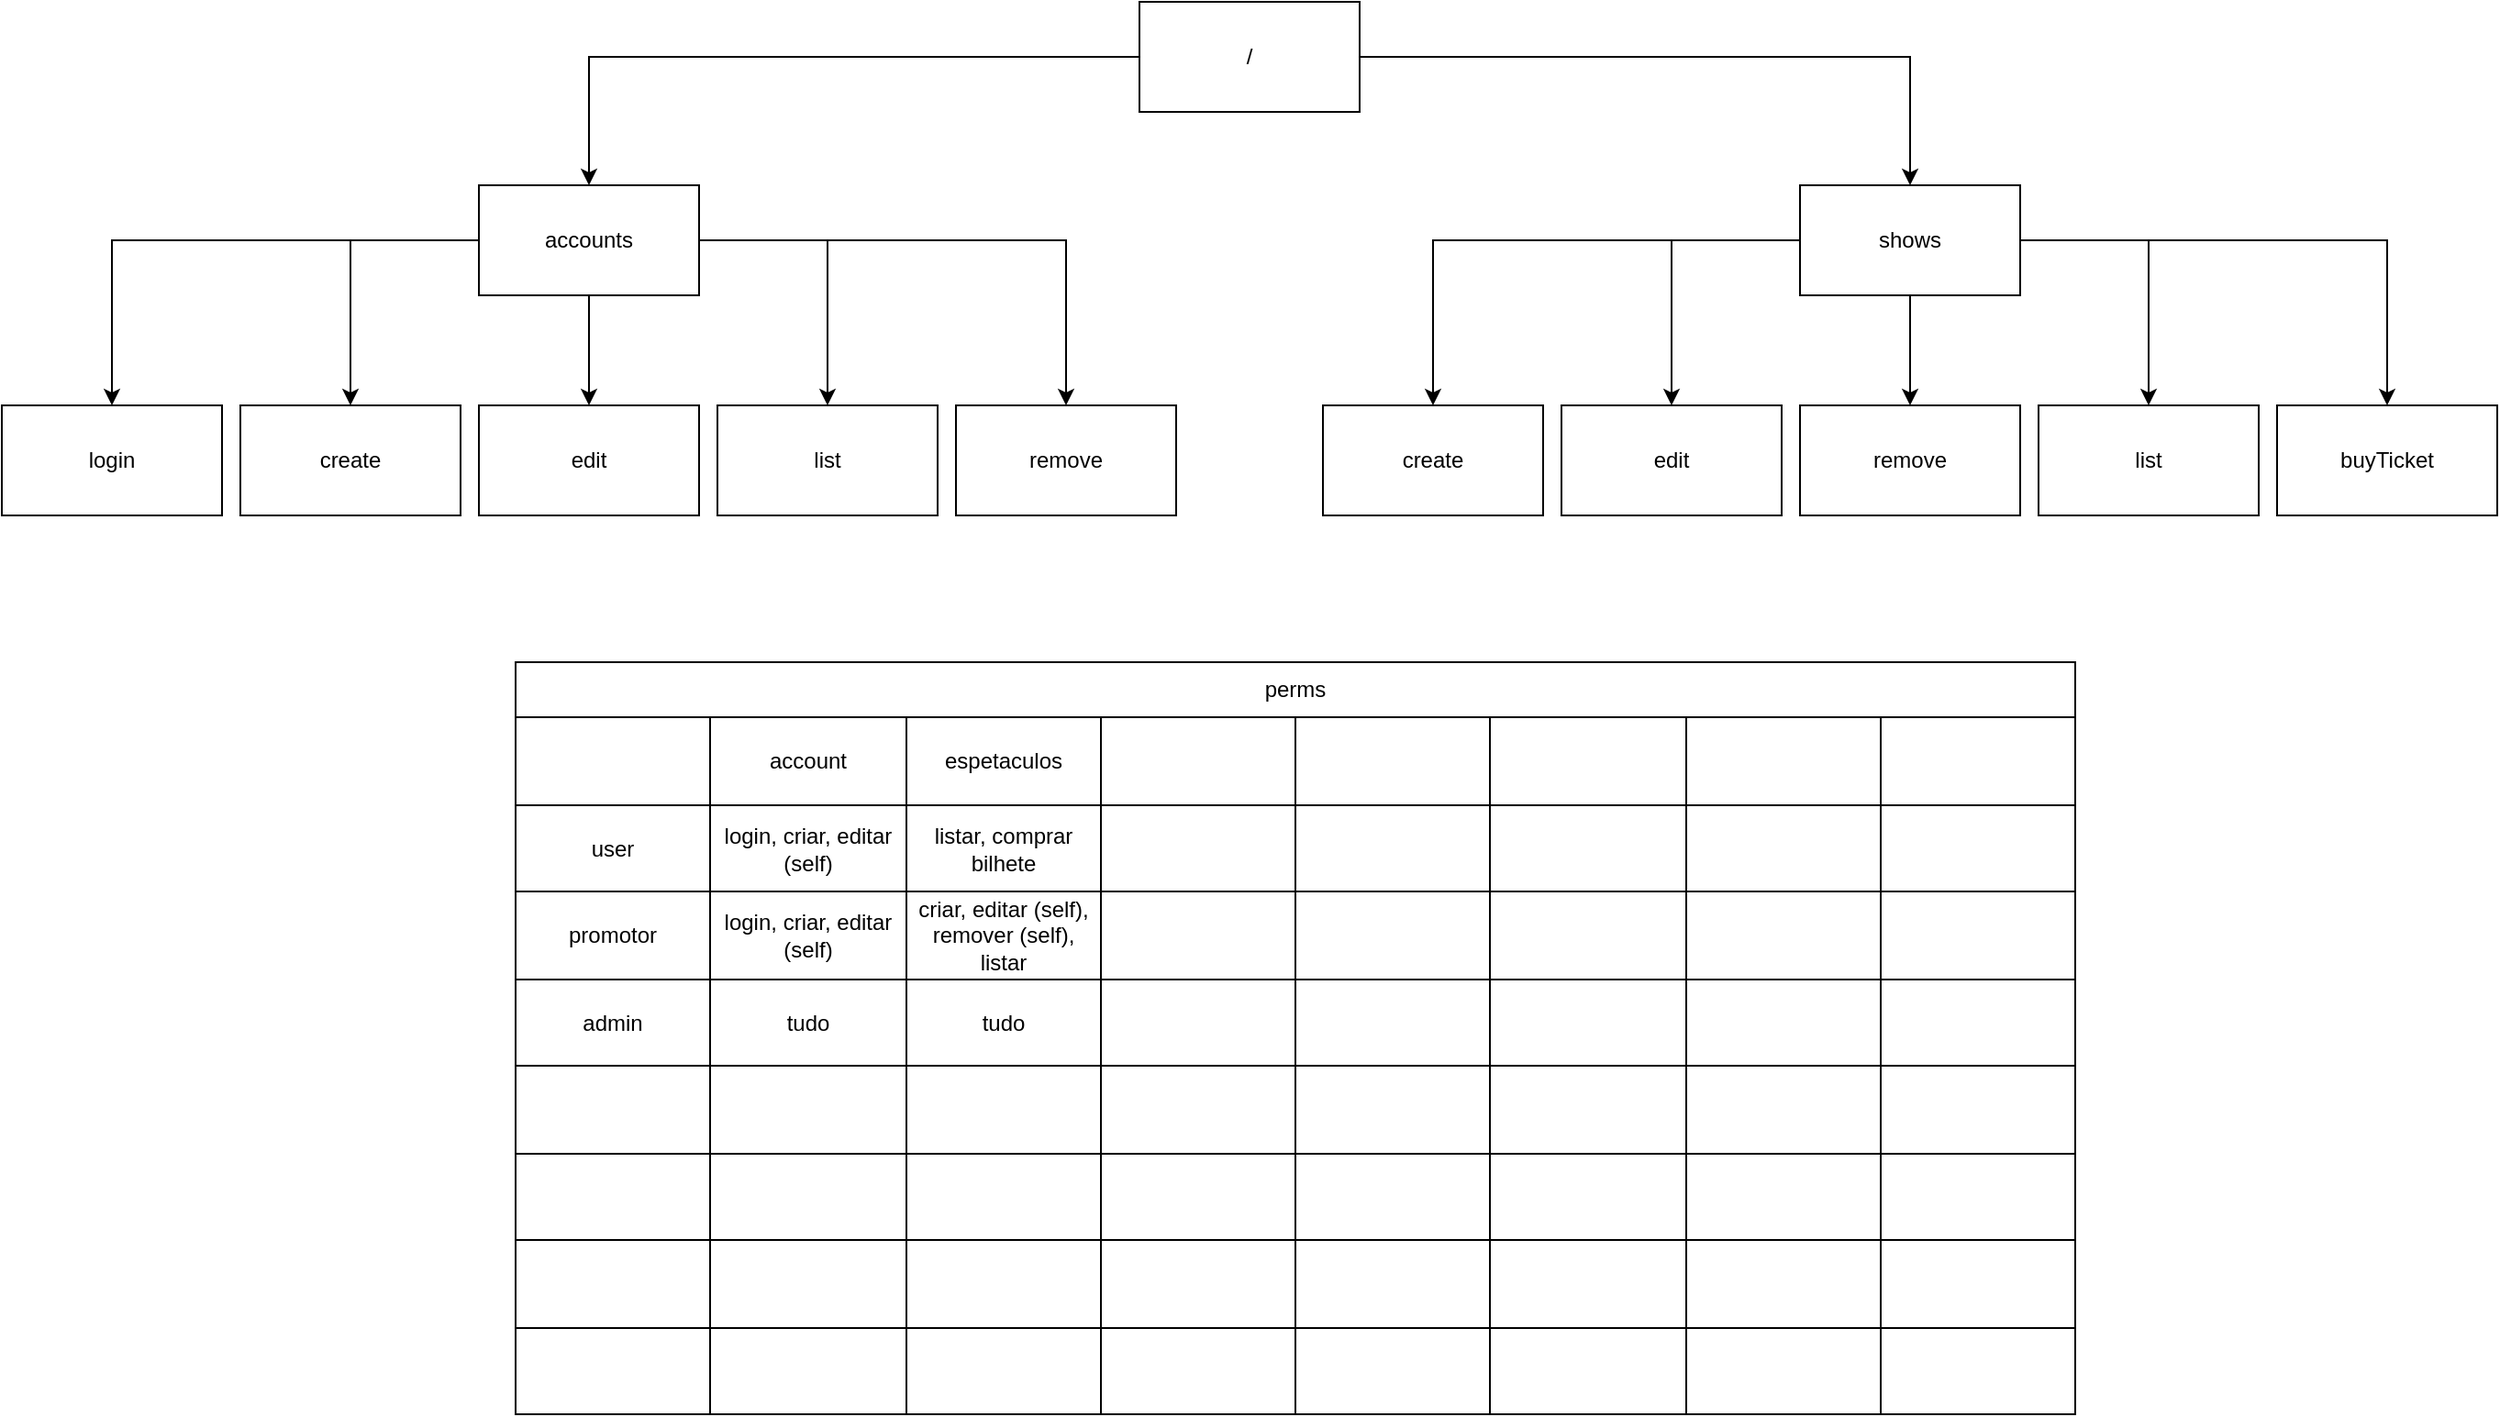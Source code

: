 <mxfile version="14.6.6" type="device"><diagram id="QZYRlkhLkShKNMkYqEu6" name="Page-1"><mxGraphModel dx="2272" dy="762" grid="1" gridSize="10" guides="1" tooltips="1" connect="1" arrows="1" fold="1" page="1" pageScale="1" pageWidth="850" pageHeight="1100" math="0" shadow="0"><root><mxCell id="0"/><mxCell id="1" parent="0"/><mxCell id="uwYuwKZiTpqcy3LAlkzA-175" style="edgeStyle=orthogonalEdgeStyle;rounded=0;orthogonalLoop=1;jettySize=auto;html=1;" edge="1" parent="1" source="uwYuwKZiTpqcy3LAlkzA-1" target="uwYuwKZiTpqcy3LAlkzA-5"><mxGeometry relative="1" as="geometry"/></mxCell><mxCell id="uwYuwKZiTpqcy3LAlkzA-176" style="edgeStyle=orthogonalEdgeStyle;rounded=0;orthogonalLoop=1;jettySize=auto;html=1;" edge="1" parent="1" source="uwYuwKZiTpqcy3LAlkzA-1" target="uwYuwKZiTpqcy3LAlkzA-8"><mxGeometry relative="1" as="geometry"/></mxCell><mxCell id="uwYuwKZiTpqcy3LAlkzA-1" value="/" style="rounded=0;whiteSpace=wrap;html=1;" vertex="1" parent="1"><mxGeometry x="460" y="20" width="120" height="60" as="geometry"/></mxCell><mxCell id="uwYuwKZiTpqcy3LAlkzA-2" value="login" style="whiteSpace=wrap;html=1;" vertex="1" parent="1"><mxGeometry x="-160" y="240" width="120" height="60" as="geometry"/></mxCell><mxCell id="uwYuwKZiTpqcy3LAlkzA-3" value="create" style="whiteSpace=wrap;html=1;" vertex="1" parent="1"><mxGeometry x="-30" y="240" width="120" height="60" as="geometry"/></mxCell><mxCell id="uwYuwKZiTpqcy3LAlkzA-177" style="edgeStyle=orthogonalEdgeStyle;rounded=0;orthogonalLoop=1;jettySize=auto;html=1;" edge="1" parent="1" source="uwYuwKZiTpqcy3LAlkzA-5" target="uwYuwKZiTpqcy3LAlkzA-2"><mxGeometry relative="1" as="geometry"/></mxCell><mxCell id="uwYuwKZiTpqcy3LAlkzA-178" style="edgeStyle=orthogonalEdgeStyle;rounded=0;orthogonalLoop=1;jettySize=auto;html=1;" edge="1" parent="1" source="uwYuwKZiTpqcy3LAlkzA-5" target="uwYuwKZiTpqcy3LAlkzA-3"><mxGeometry relative="1" as="geometry"/></mxCell><mxCell id="uwYuwKZiTpqcy3LAlkzA-179" style="edgeStyle=orthogonalEdgeStyle;rounded=0;orthogonalLoop=1;jettySize=auto;html=1;" edge="1" parent="1" source="uwYuwKZiTpqcy3LAlkzA-5" target="uwYuwKZiTpqcy3LAlkzA-170"><mxGeometry relative="1" as="geometry"/></mxCell><mxCell id="uwYuwKZiTpqcy3LAlkzA-180" style="edgeStyle=orthogonalEdgeStyle;rounded=0;orthogonalLoop=1;jettySize=auto;html=1;" edge="1" parent="1" source="uwYuwKZiTpqcy3LAlkzA-5" target="uwYuwKZiTpqcy3LAlkzA-7"><mxGeometry relative="1" as="geometry"/></mxCell><mxCell id="uwYuwKZiTpqcy3LAlkzA-181" style="edgeStyle=orthogonalEdgeStyle;rounded=0;orthogonalLoop=1;jettySize=auto;html=1;" edge="1" parent="1" source="uwYuwKZiTpqcy3LAlkzA-5" target="uwYuwKZiTpqcy3LAlkzA-168"><mxGeometry relative="1" as="geometry"/></mxCell><mxCell id="uwYuwKZiTpqcy3LAlkzA-5" value="accounts" style="whiteSpace=wrap;html=1;" vertex="1" parent="1"><mxGeometry x="100" y="120" width="120" height="60" as="geometry"/></mxCell><mxCell id="uwYuwKZiTpqcy3LAlkzA-7" value="list" style="whiteSpace=wrap;html=1;" vertex="1" parent="1"><mxGeometry x="230" y="240" width="120" height="60" as="geometry"/></mxCell><mxCell id="uwYuwKZiTpqcy3LAlkzA-182" style="edgeStyle=orthogonalEdgeStyle;rounded=0;orthogonalLoop=1;jettySize=auto;html=1;" edge="1" parent="1" source="uwYuwKZiTpqcy3LAlkzA-8" target="uwYuwKZiTpqcy3LAlkzA-9"><mxGeometry relative="1" as="geometry"/></mxCell><mxCell id="uwYuwKZiTpqcy3LAlkzA-183" style="edgeStyle=orthogonalEdgeStyle;rounded=0;orthogonalLoop=1;jettySize=auto;html=1;" edge="1" parent="1" source="uwYuwKZiTpqcy3LAlkzA-8" target="uwYuwKZiTpqcy3LAlkzA-10"><mxGeometry relative="1" as="geometry"/></mxCell><mxCell id="uwYuwKZiTpqcy3LAlkzA-184" style="edgeStyle=orthogonalEdgeStyle;rounded=0;orthogonalLoop=1;jettySize=auto;html=1;entryX=0.5;entryY=0;entryDx=0;entryDy=0;" edge="1" parent="1" source="uwYuwKZiTpqcy3LAlkzA-8" target="uwYuwKZiTpqcy3LAlkzA-11"><mxGeometry relative="1" as="geometry"/></mxCell><mxCell id="uwYuwKZiTpqcy3LAlkzA-185" style="edgeStyle=orthogonalEdgeStyle;rounded=0;orthogonalLoop=1;jettySize=auto;html=1;" edge="1" parent="1" source="uwYuwKZiTpqcy3LAlkzA-8" target="uwYuwKZiTpqcy3LAlkzA-169"><mxGeometry relative="1" as="geometry"/></mxCell><mxCell id="uwYuwKZiTpqcy3LAlkzA-186" style="edgeStyle=orthogonalEdgeStyle;rounded=0;orthogonalLoop=1;jettySize=auto;html=1;" edge="1" parent="1" source="uwYuwKZiTpqcy3LAlkzA-8" target="uwYuwKZiTpqcy3LAlkzA-174"><mxGeometry relative="1" as="geometry"/></mxCell><mxCell id="uwYuwKZiTpqcy3LAlkzA-8" value="shows" style="whiteSpace=wrap;html=1;" vertex="1" parent="1"><mxGeometry x="820" y="120" width="120" height="60" as="geometry"/></mxCell><mxCell id="uwYuwKZiTpqcy3LAlkzA-9" value="create" style="whiteSpace=wrap;html=1;" vertex="1" parent="1"><mxGeometry x="560" y="240" width="120" height="60" as="geometry"/></mxCell><mxCell id="uwYuwKZiTpqcy3LAlkzA-10" value="edit" style="whiteSpace=wrap;html=1;" vertex="1" parent="1"><mxGeometry x="690" y="240" width="120" height="60" as="geometry"/></mxCell><mxCell id="uwYuwKZiTpqcy3LAlkzA-11" value="remove" style="whiteSpace=wrap;html=1;" vertex="1" parent="1"><mxGeometry x="820" y="240" width="120" height="60" as="geometry"/></mxCell><mxCell id="uwYuwKZiTpqcy3LAlkzA-95" value="perms" style="shape=table;html=1;whiteSpace=wrap;startSize=30;container=1;collapsible=0;childLayout=tableLayout;" vertex="1" parent="1"><mxGeometry x="120" y="380" width="850" height="410" as="geometry"/></mxCell><mxCell id="uwYuwKZiTpqcy3LAlkzA-96" value="" style="shape=partialRectangle;html=1;whiteSpace=wrap;collapsible=0;dropTarget=0;pointerEvents=0;fillColor=none;top=0;left=0;bottom=0;right=0;points=[[0,0.5],[1,0.5]];portConstraint=eastwest;" vertex="1" parent="uwYuwKZiTpqcy3LAlkzA-95"><mxGeometry y="30" width="850" height="48" as="geometry"/></mxCell><mxCell id="uwYuwKZiTpqcy3LAlkzA-97" value="" style="shape=partialRectangle;html=1;whiteSpace=wrap;connectable=0;overflow=hidden;fillColor=none;top=0;left=0;bottom=0;right=0;" vertex="1" parent="uwYuwKZiTpqcy3LAlkzA-96"><mxGeometry width="106" height="48" as="geometry"/></mxCell><mxCell id="uwYuwKZiTpqcy3LAlkzA-98" value="account" style="shape=partialRectangle;html=1;whiteSpace=wrap;connectable=0;overflow=hidden;fillColor=none;top=0;left=0;bottom=0;right=0;" vertex="1" parent="uwYuwKZiTpqcy3LAlkzA-96"><mxGeometry x="106" width="107" height="48" as="geometry"/></mxCell><mxCell id="uwYuwKZiTpqcy3LAlkzA-99" value="espetaculos" style="shape=partialRectangle;html=1;whiteSpace=wrap;connectable=0;overflow=hidden;fillColor=none;top=0;left=0;bottom=0;right=0;" vertex="1" parent="uwYuwKZiTpqcy3LAlkzA-96"><mxGeometry x="213" width="106" height="48" as="geometry"/></mxCell><mxCell id="uwYuwKZiTpqcy3LAlkzA-100" value="" style="shape=partialRectangle;html=1;whiteSpace=wrap;connectable=0;overflow=hidden;fillColor=none;top=0;left=0;bottom=0;right=0;" vertex="1" parent="uwYuwKZiTpqcy3LAlkzA-96"><mxGeometry x="319" width="106" height="48" as="geometry"/></mxCell><mxCell id="uwYuwKZiTpqcy3LAlkzA-101" value="" style="shape=partialRectangle;html=1;whiteSpace=wrap;connectable=0;overflow=hidden;fillColor=none;top=0;left=0;bottom=0;right=0;" vertex="1" parent="uwYuwKZiTpqcy3LAlkzA-96"><mxGeometry x="425" width="106" height="48" as="geometry"/></mxCell><mxCell id="uwYuwKZiTpqcy3LAlkzA-102" value="" style="shape=partialRectangle;html=1;whiteSpace=wrap;connectable=0;overflow=hidden;fillColor=none;top=0;left=0;bottom=0;right=0;" vertex="1" parent="uwYuwKZiTpqcy3LAlkzA-96"><mxGeometry x="531" width="107" height="48" as="geometry"/></mxCell><mxCell id="uwYuwKZiTpqcy3LAlkzA-103" value="" style="shape=partialRectangle;html=1;whiteSpace=wrap;connectable=0;overflow=hidden;fillColor=none;top=0;left=0;bottom=0;right=0;" vertex="1" parent="uwYuwKZiTpqcy3LAlkzA-96"><mxGeometry x="638" width="106" height="48" as="geometry"/></mxCell><mxCell id="uwYuwKZiTpqcy3LAlkzA-104" value="" style="shape=partialRectangle;html=1;whiteSpace=wrap;connectable=0;overflow=hidden;fillColor=none;top=0;left=0;bottom=0;right=0;" vertex="1" parent="uwYuwKZiTpqcy3LAlkzA-96"><mxGeometry x="744" width="106" height="48" as="geometry"/></mxCell><mxCell id="uwYuwKZiTpqcy3LAlkzA-105" value="" style="shape=partialRectangle;html=1;whiteSpace=wrap;collapsible=0;dropTarget=0;pointerEvents=0;fillColor=none;top=0;left=0;bottom=0;right=0;points=[[0,0.5],[1,0.5]];portConstraint=eastwest;" vertex="1" parent="uwYuwKZiTpqcy3LAlkzA-95"><mxGeometry y="78" width="850" height="47" as="geometry"/></mxCell><mxCell id="uwYuwKZiTpqcy3LAlkzA-106" value="user" style="shape=partialRectangle;html=1;whiteSpace=wrap;connectable=0;overflow=hidden;fillColor=none;top=0;left=0;bottom=0;right=0;" vertex="1" parent="uwYuwKZiTpqcy3LAlkzA-105"><mxGeometry width="106" height="47" as="geometry"/></mxCell><mxCell id="uwYuwKZiTpqcy3LAlkzA-107" value="login, criar, editar (self)" style="shape=partialRectangle;html=1;whiteSpace=wrap;connectable=0;overflow=hidden;fillColor=none;top=0;left=0;bottom=0;right=0;" vertex="1" parent="uwYuwKZiTpqcy3LAlkzA-105"><mxGeometry x="106" width="107" height="47" as="geometry"/></mxCell><mxCell id="uwYuwKZiTpqcy3LAlkzA-108" value="listar, comprar bilhete" style="shape=partialRectangle;html=1;whiteSpace=wrap;connectable=0;overflow=hidden;fillColor=none;top=0;left=0;bottom=0;right=0;" vertex="1" parent="uwYuwKZiTpqcy3LAlkzA-105"><mxGeometry x="213" width="106" height="47" as="geometry"/></mxCell><mxCell id="uwYuwKZiTpqcy3LAlkzA-109" value="" style="shape=partialRectangle;html=1;whiteSpace=wrap;connectable=0;overflow=hidden;fillColor=none;top=0;left=0;bottom=0;right=0;" vertex="1" parent="uwYuwKZiTpqcy3LAlkzA-105"><mxGeometry x="319" width="106" height="47" as="geometry"/></mxCell><mxCell id="uwYuwKZiTpqcy3LAlkzA-110" value="" style="shape=partialRectangle;html=1;whiteSpace=wrap;connectable=0;overflow=hidden;fillColor=none;top=0;left=0;bottom=0;right=0;" vertex="1" parent="uwYuwKZiTpqcy3LAlkzA-105"><mxGeometry x="425" width="106" height="47" as="geometry"/></mxCell><mxCell id="uwYuwKZiTpqcy3LAlkzA-111" value="" style="shape=partialRectangle;html=1;whiteSpace=wrap;connectable=0;overflow=hidden;fillColor=none;top=0;left=0;bottom=0;right=0;" vertex="1" parent="uwYuwKZiTpqcy3LAlkzA-105"><mxGeometry x="531" width="107" height="47" as="geometry"/></mxCell><mxCell id="uwYuwKZiTpqcy3LAlkzA-112" value="" style="shape=partialRectangle;html=1;whiteSpace=wrap;connectable=0;overflow=hidden;fillColor=none;top=0;left=0;bottom=0;right=0;" vertex="1" parent="uwYuwKZiTpqcy3LAlkzA-105"><mxGeometry x="638" width="106" height="47" as="geometry"/></mxCell><mxCell id="uwYuwKZiTpqcy3LAlkzA-113" value="" style="shape=partialRectangle;html=1;whiteSpace=wrap;connectable=0;overflow=hidden;fillColor=none;top=0;left=0;bottom=0;right=0;" vertex="1" parent="uwYuwKZiTpqcy3LAlkzA-105"><mxGeometry x="744" width="106" height="47" as="geometry"/></mxCell><mxCell id="uwYuwKZiTpqcy3LAlkzA-114" value="" style="shape=partialRectangle;html=1;whiteSpace=wrap;collapsible=0;dropTarget=0;pointerEvents=0;fillColor=none;top=0;left=0;bottom=0;right=0;points=[[0,0.5],[1,0.5]];portConstraint=eastwest;" vertex="1" parent="uwYuwKZiTpqcy3LAlkzA-95"><mxGeometry y="125" width="850" height="48" as="geometry"/></mxCell><mxCell id="uwYuwKZiTpqcy3LAlkzA-115" value="promotor" style="shape=partialRectangle;html=1;whiteSpace=wrap;connectable=0;overflow=hidden;fillColor=none;top=0;left=0;bottom=0;right=0;" vertex="1" parent="uwYuwKZiTpqcy3LAlkzA-114"><mxGeometry width="106" height="48" as="geometry"/></mxCell><mxCell id="uwYuwKZiTpqcy3LAlkzA-116" value="login, criar, editar (self)" style="shape=partialRectangle;html=1;whiteSpace=wrap;connectable=0;overflow=hidden;fillColor=none;top=0;left=0;bottom=0;right=0;" vertex="1" parent="uwYuwKZiTpqcy3LAlkzA-114"><mxGeometry x="106" width="107" height="48" as="geometry"/></mxCell><mxCell id="uwYuwKZiTpqcy3LAlkzA-117" value="criar, editar (self), remover (self), listar" style="shape=partialRectangle;html=1;whiteSpace=wrap;connectable=0;overflow=hidden;fillColor=none;top=0;left=0;bottom=0;right=0;" vertex="1" parent="uwYuwKZiTpqcy3LAlkzA-114"><mxGeometry x="213" width="106" height="48" as="geometry"/></mxCell><mxCell id="uwYuwKZiTpqcy3LAlkzA-118" value="" style="shape=partialRectangle;html=1;whiteSpace=wrap;connectable=0;overflow=hidden;fillColor=none;top=0;left=0;bottom=0;right=0;" vertex="1" parent="uwYuwKZiTpqcy3LAlkzA-114"><mxGeometry x="319" width="106" height="48" as="geometry"/></mxCell><mxCell id="uwYuwKZiTpqcy3LAlkzA-119" value="" style="shape=partialRectangle;html=1;whiteSpace=wrap;connectable=0;overflow=hidden;fillColor=none;top=0;left=0;bottom=0;right=0;" vertex="1" parent="uwYuwKZiTpqcy3LAlkzA-114"><mxGeometry x="425" width="106" height="48" as="geometry"/></mxCell><mxCell id="uwYuwKZiTpqcy3LAlkzA-120" value="" style="shape=partialRectangle;html=1;whiteSpace=wrap;connectable=0;overflow=hidden;fillColor=none;top=0;left=0;bottom=0;right=0;" vertex="1" parent="uwYuwKZiTpqcy3LAlkzA-114"><mxGeometry x="531" width="107" height="48" as="geometry"/></mxCell><mxCell id="uwYuwKZiTpqcy3LAlkzA-121" value="" style="shape=partialRectangle;html=1;whiteSpace=wrap;connectable=0;overflow=hidden;fillColor=none;top=0;left=0;bottom=0;right=0;" vertex="1" parent="uwYuwKZiTpqcy3LAlkzA-114"><mxGeometry x="638" width="106" height="48" as="geometry"/></mxCell><mxCell id="uwYuwKZiTpqcy3LAlkzA-122" value="" style="shape=partialRectangle;html=1;whiteSpace=wrap;connectable=0;overflow=hidden;fillColor=none;top=0;left=0;bottom=0;right=0;" vertex="1" parent="uwYuwKZiTpqcy3LAlkzA-114"><mxGeometry x="744" width="106" height="48" as="geometry"/></mxCell><mxCell id="uwYuwKZiTpqcy3LAlkzA-123" value="" style="shape=partialRectangle;html=1;whiteSpace=wrap;collapsible=0;dropTarget=0;pointerEvents=0;fillColor=none;top=0;left=0;bottom=0;right=0;points=[[0,0.5],[1,0.5]];portConstraint=eastwest;" vertex="1" parent="uwYuwKZiTpqcy3LAlkzA-95"><mxGeometry y="173" width="850" height="47" as="geometry"/></mxCell><mxCell id="uwYuwKZiTpqcy3LAlkzA-124" value="admin" style="shape=partialRectangle;html=1;whiteSpace=wrap;connectable=0;overflow=hidden;fillColor=none;top=0;left=0;bottom=0;right=0;" vertex="1" parent="uwYuwKZiTpqcy3LAlkzA-123"><mxGeometry width="106" height="47" as="geometry"/></mxCell><mxCell id="uwYuwKZiTpqcy3LAlkzA-125" value="tudo" style="shape=partialRectangle;html=1;whiteSpace=wrap;connectable=0;overflow=hidden;fillColor=none;top=0;left=0;bottom=0;right=0;" vertex="1" parent="uwYuwKZiTpqcy3LAlkzA-123"><mxGeometry x="106" width="107" height="47" as="geometry"/></mxCell><mxCell id="uwYuwKZiTpqcy3LAlkzA-126" value="tudo" style="shape=partialRectangle;html=1;whiteSpace=wrap;connectable=0;overflow=hidden;fillColor=none;top=0;left=0;bottom=0;right=0;" vertex="1" parent="uwYuwKZiTpqcy3LAlkzA-123"><mxGeometry x="213" width="106" height="47" as="geometry"/></mxCell><mxCell id="uwYuwKZiTpqcy3LAlkzA-127" value="" style="shape=partialRectangle;html=1;whiteSpace=wrap;connectable=0;overflow=hidden;fillColor=none;top=0;left=0;bottom=0;right=0;" vertex="1" parent="uwYuwKZiTpqcy3LAlkzA-123"><mxGeometry x="319" width="106" height="47" as="geometry"/></mxCell><mxCell id="uwYuwKZiTpqcy3LAlkzA-128" value="" style="shape=partialRectangle;html=1;whiteSpace=wrap;connectable=0;overflow=hidden;fillColor=none;top=0;left=0;bottom=0;right=0;" vertex="1" parent="uwYuwKZiTpqcy3LAlkzA-123"><mxGeometry x="425" width="106" height="47" as="geometry"/></mxCell><mxCell id="uwYuwKZiTpqcy3LAlkzA-129" value="" style="shape=partialRectangle;html=1;whiteSpace=wrap;connectable=0;overflow=hidden;fillColor=none;top=0;left=0;bottom=0;right=0;" vertex="1" parent="uwYuwKZiTpqcy3LAlkzA-123"><mxGeometry x="531" width="107" height="47" as="geometry"/></mxCell><mxCell id="uwYuwKZiTpqcy3LAlkzA-130" value="" style="shape=partialRectangle;html=1;whiteSpace=wrap;connectable=0;overflow=hidden;fillColor=none;top=0;left=0;bottom=0;right=0;" vertex="1" parent="uwYuwKZiTpqcy3LAlkzA-123"><mxGeometry x="638" width="106" height="47" as="geometry"/></mxCell><mxCell id="uwYuwKZiTpqcy3LAlkzA-131" value="" style="shape=partialRectangle;html=1;whiteSpace=wrap;connectable=0;overflow=hidden;fillColor=none;top=0;left=0;bottom=0;right=0;" vertex="1" parent="uwYuwKZiTpqcy3LAlkzA-123"><mxGeometry x="744" width="106" height="47" as="geometry"/></mxCell><mxCell id="uwYuwKZiTpqcy3LAlkzA-132" value="" style="shape=partialRectangle;html=1;whiteSpace=wrap;collapsible=0;dropTarget=0;pointerEvents=0;fillColor=none;top=0;left=0;bottom=0;right=0;points=[[0,0.5],[1,0.5]];portConstraint=eastwest;" vertex="1" parent="uwYuwKZiTpqcy3LAlkzA-95"><mxGeometry y="220" width="850" height="48" as="geometry"/></mxCell><mxCell id="uwYuwKZiTpqcy3LAlkzA-133" value="" style="shape=partialRectangle;html=1;whiteSpace=wrap;connectable=0;overflow=hidden;fillColor=none;top=0;left=0;bottom=0;right=0;" vertex="1" parent="uwYuwKZiTpqcy3LAlkzA-132"><mxGeometry width="106" height="48" as="geometry"/></mxCell><mxCell id="uwYuwKZiTpqcy3LAlkzA-134" value="" style="shape=partialRectangle;html=1;whiteSpace=wrap;connectable=0;overflow=hidden;fillColor=none;top=0;left=0;bottom=0;right=0;" vertex="1" parent="uwYuwKZiTpqcy3LAlkzA-132"><mxGeometry x="106" width="107" height="48" as="geometry"/></mxCell><mxCell id="uwYuwKZiTpqcy3LAlkzA-135" value="" style="shape=partialRectangle;html=1;whiteSpace=wrap;connectable=0;overflow=hidden;fillColor=none;top=0;left=0;bottom=0;right=0;" vertex="1" parent="uwYuwKZiTpqcy3LAlkzA-132"><mxGeometry x="213" width="106" height="48" as="geometry"/></mxCell><mxCell id="uwYuwKZiTpqcy3LAlkzA-136" value="" style="shape=partialRectangle;html=1;whiteSpace=wrap;connectable=0;overflow=hidden;fillColor=none;top=0;left=0;bottom=0;right=0;" vertex="1" parent="uwYuwKZiTpqcy3LAlkzA-132"><mxGeometry x="319" width="106" height="48" as="geometry"/></mxCell><mxCell id="uwYuwKZiTpqcy3LAlkzA-137" value="" style="shape=partialRectangle;html=1;whiteSpace=wrap;connectable=0;overflow=hidden;fillColor=none;top=0;left=0;bottom=0;right=0;" vertex="1" parent="uwYuwKZiTpqcy3LAlkzA-132"><mxGeometry x="425" width="106" height="48" as="geometry"/></mxCell><mxCell id="uwYuwKZiTpqcy3LAlkzA-138" value="" style="shape=partialRectangle;html=1;whiteSpace=wrap;connectable=0;overflow=hidden;fillColor=none;top=0;left=0;bottom=0;right=0;" vertex="1" parent="uwYuwKZiTpqcy3LAlkzA-132"><mxGeometry x="531" width="107" height="48" as="geometry"/></mxCell><mxCell id="uwYuwKZiTpqcy3LAlkzA-139" value="" style="shape=partialRectangle;html=1;whiteSpace=wrap;connectable=0;overflow=hidden;fillColor=none;top=0;left=0;bottom=0;right=0;" vertex="1" parent="uwYuwKZiTpqcy3LAlkzA-132"><mxGeometry x="638" width="106" height="48" as="geometry"/></mxCell><mxCell id="uwYuwKZiTpqcy3LAlkzA-140" value="" style="shape=partialRectangle;html=1;whiteSpace=wrap;connectable=0;overflow=hidden;fillColor=none;top=0;left=0;bottom=0;right=0;" vertex="1" parent="uwYuwKZiTpqcy3LAlkzA-132"><mxGeometry x="744" width="106" height="48" as="geometry"/></mxCell><mxCell id="uwYuwKZiTpqcy3LAlkzA-141" value="" style="shape=partialRectangle;html=1;whiteSpace=wrap;collapsible=0;dropTarget=0;pointerEvents=0;fillColor=none;top=0;left=0;bottom=0;right=0;points=[[0,0.5],[1,0.5]];portConstraint=eastwest;" vertex="1" parent="uwYuwKZiTpqcy3LAlkzA-95"><mxGeometry y="268" width="850" height="47" as="geometry"/></mxCell><mxCell id="uwYuwKZiTpqcy3LAlkzA-142" value="" style="shape=partialRectangle;html=1;whiteSpace=wrap;connectable=0;overflow=hidden;fillColor=none;top=0;left=0;bottom=0;right=0;" vertex="1" parent="uwYuwKZiTpqcy3LAlkzA-141"><mxGeometry width="106" height="47" as="geometry"/></mxCell><mxCell id="uwYuwKZiTpqcy3LAlkzA-143" value="" style="shape=partialRectangle;html=1;whiteSpace=wrap;connectable=0;overflow=hidden;fillColor=none;top=0;left=0;bottom=0;right=0;" vertex="1" parent="uwYuwKZiTpqcy3LAlkzA-141"><mxGeometry x="106" width="107" height="47" as="geometry"/></mxCell><mxCell id="uwYuwKZiTpqcy3LAlkzA-144" value="" style="shape=partialRectangle;html=1;whiteSpace=wrap;connectable=0;overflow=hidden;fillColor=none;top=0;left=0;bottom=0;right=0;" vertex="1" parent="uwYuwKZiTpqcy3LAlkzA-141"><mxGeometry x="213" width="106" height="47" as="geometry"/></mxCell><mxCell id="uwYuwKZiTpqcy3LAlkzA-145" value="" style="shape=partialRectangle;html=1;whiteSpace=wrap;connectable=0;overflow=hidden;fillColor=none;top=0;left=0;bottom=0;right=0;" vertex="1" parent="uwYuwKZiTpqcy3LAlkzA-141"><mxGeometry x="319" width="106" height="47" as="geometry"/></mxCell><mxCell id="uwYuwKZiTpqcy3LAlkzA-146" value="" style="shape=partialRectangle;html=1;whiteSpace=wrap;connectable=0;overflow=hidden;fillColor=none;top=0;left=0;bottom=0;right=0;" vertex="1" parent="uwYuwKZiTpqcy3LAlkzA-141"><mxGeometry x="425" width="106" height="47" as="geometry"/></mxCell><mxCell id="uwYuwKZiTpqcy3LAlkzA-147" value="" style="shape=partialRectangle;html=1;whiteSpace=wrap;connectable=0;overflow=hidden;fillColor=none;top=0;left=0;bottom=0;right=0;" vertex="1" parent="uwYuwKZiTpqcy3LAlkzA-141"><mxGeometry x="531" width="107" height="47" as="geometry"/></mxCell><mxCell id="uwYuwKZiTpqcy3LAlkzA-148" value="" style="shape=partialRectangle;html=1;whiteSpace=wrap;connectable=0;overflow=hidden;fillColor=none;top=0;left=0;bottom=0;right=0;" vertex="1" parent="uwYuwKZiTpqcy3LAlkzA-141"><mxGeometry x="638" width="106" height="47" as="geometry"/></mxCell><mxCell id="uwYuwKZiTpqcy3LAlkzA-149" value="" style="shape=partialRectangle;html=1;whiteSpace=wrap;connectable=0;overflow=hidden;fillColor=none;top=0;left=0;bottom=0;right=0;" vertex="1" parent="uwYuwKZiTpqcy3LAlkzA-141"><mxGeometry x="744" width="106" height="47" as="geometry"/></mxCell><mxCell id="uwYuwKZiTpqcy3LAlkzA-150" value="" style="shape=partialRectangle;html=1;whiteSpace=wrap;collapsible=0;dropTarget=0;pointerEvents=0;fillColor=none;top=0;left=0;bottom=0;right=0;points=[[0,0.5],[1,0.5]];portConstraint=eastwest;" vertex="1" parent="uwYuwKZiTpqcy3LAlkzA-95"><mxGeometry y="315" width="850" height="48" as="geometry"/></mxCell><mxCell id="uwYuwKZiTpqcy3LAlkzA-151" value="" style="shape=partialRectangle;html=1;whiteSpace=wrap;connectable=0;overflow=hidden;fillColor=none;top=0;left=0;bottom=0;right=0;" vertex="1" parent="uwYuwKZiTpqcy3LAlkzA-150"><mxGeometry width="106" height="48" as="geometry"/></mxCell><mxCell id="uwYuwKZiTpqcy3LAlkzA-152" value="" style="shape=partialRectangle;html=1;whiteSpace=wrap;connectable=0;overflow=hidden;fillColor=none;top=0;left=0;bottom=0;right=0;" vertex="1" parent="uwYuwKZiTpqcy3LAlkzA-150"><mxGeometry x="106" width="107" height="48" as="geometry"/></mxCell><mxCell id="uwYuwKZiTpqcy3LAlkzA-153" value="" style="shape=partialRectangle;html=1;whiteSpace=wrap;connectable=0;overflow=hidden;fillColor=none;top=0;left=0;bottom=0;right=0;" vertex="1" parent="uwYuwKZiTpqcy3LAlkzA-150"><mxGeometry x="213" width="106" height="48" as="geometry"/></mxCell><mxCell id="uwYuwKZiTpqcy3LAlkzA-154" value="" style="shape=partialRectangle;html=1;whiteSpace=wrap;connectable=0;overflow=hidden;fillColor=none;top=0;left=0;bottom=0;right=0;" vertex="1" parent="uwYuwKZiTpqcy3LAlkzA-150"><mxGeometry x="319" width="106" height="48" as="geometry"/></mxCell><mxCell id="uwYuwKZiTpqcy3LAlkzA-155" value="" style="shape=partialRectangle;html=1;whiteSpace=wrap;connectable=0;overflow=hidden;fillColor=none;top=0;left=0;bottom=0;right=0;" vertex="1" parent="uwYuwKZiTpqcy3LAlkzA-150"><mxGeometry x="425" width="106" height="48" as="geometry"/></mxCell><mxCell id="uwYuwKZiTpqcy3LAlkzA-156" value="" style="shape=partialRectangle;html=1;whiteSpace=wrap;connectable=0;overflow=hidden;fillColor=none;top=0;left=0;bottom=0;right=0;" vertex="1" parent="uwYuwKZiTpqcy3LAlkzA-150"><mxGeometry x="531" width="107" height="48" as="geometry"/></mxCell><mxCell id="uwYuwKZiTpqcy3LAlkzA-157" value="" style="shape=partialRectangle;html=1;whiteSpace=wrap;connectable=0;overflow=hidden;fillColor=none;top=0;left=0;bottom=0;right=0;" vertex="1" parent="uwYuwKZiTpqcy3LAlkzA-150"><mxGeometry x="638" width="106" height="48" as="geometry"/></mxCell><mxCell id="uwYuwKZiTpqcy3LAlkzA-158" value="" style="shape=partialRectangle;html=1;whiteSpace=wrap;connectable=0;overflow=hidden;fillColor=none;top=0;left=0;bottom=0;right=0;" vertex="1" parent="uwYuwKZiTpqcy3LAlkzA-150"><mxGeometry x="744" width="106" height="48" as="geometry"/></mxCell><mxCell id="uwYuwKZiTpqcy3LAlkzA-159" value="" style="shape=partialRectangle;html=1;whiteSpace=wrap;collapsible=0;dropTarget=0;pointerEvents=0;fillColor=none;top=0;left=0;bottom=0;right=0;points=[[0,0.5],[1,0.5]];portConstraint=eastwest;" vertex="1" parent="uwYuwKZiTpqcy3LAlkzA-95"><mxGeometry y="363" width="850" height="47" as="geometry"/></mxCell><mxCell id="uwYuwKZiTpqcy3LAlkzA-160" value="" style="shape=partialRectangle;html=1;whiteSpace=wrap;connectable=0;overflow=hidden;fillColor=none;top=0;left=0;bottom=0;right=0;" vertex="1" parent="uwYuwKZiTpqcy3LAlkzA-159"><mxGeometry width="106" height="47" as="geometry"/></mxCell><mxCell id="uwYuwKZiTpqcy3LAlkzA-161" value="" style="shape=partialRectangle;html=1;whiteSpace=wrap;connectable=0;overflow=hidden;fillColor=none;top=0;left=0;bottom=0;right=0;" vertex="1" parent="uwYuwKZiTpqcy3LAlkzA-159"><mxGeometry x="106" width="107" height="47" as="geometry"/></mxCell><mxCell id="uwYuwKZiTpqcy3LAlkzA-162" value="" style="shape=partialRectangle;html=1;whiteSpace=wrap;connectable=0;overflow=hidden;fillColor=none;top=0;left=0;bottom=0;right=0;" vertex="1" parent="uwYuwKZiTpqcy3LAlkzA-159"><mxGeometry x="213" width="106" height="47" as="geometry"/></mxCell><mxCell id="uwYuwKZiTpqcy3LAlkzA-163" value="" style="shape=partialRectangle;html=1;whiteSpace=wrap;connectable=0;overflow=hidden;fillColor=none;top=0;left=0;bottom=0;right=0;" vertex="1" parent="uwYuwKZiTpqcy3LAlkzA-159"><mxGeometry x="319" width="106" height="47" as="geometry"/></mxCell><mxCell id="uwYuwKZiTpqcy3LAlkzA-164" value="" style="shape=partialRectangle;html=1;whiteSpace=wrap;connectable=0;overflow=hidden;fillColor=none;top=0;left=0;bottom=0;right=0;" vertex="1" parent="uwYuwKZiTpqcy3LAlkzA-159"><mxGeometry x="425" width="106" height="47" as="geometry"/></mxCell><mxCell id="uwYuwKZiTpqcy3LAlkzA-165" value="" style="shape=partialRectangle;html=1;whiteSpace=wrap;connectable=0;overflow=hidden;fillColor=none;top=0;left=0;bottom=0;right=0;" vertex="1" parent="uwYuwKZiTpqcy3LAlkzA-159"><mxGeometry x="531" width="107" height="47" as="geometry"/></mxCell><mxCell id="uwYuwKZiTpqcy3LAlkzA-166" value="" style="shape=partialRectangle;html=1;whiteSpace=wrap;connectable=0;overflow=hidden;fillColor=none;top=0;left=0;bottom=0;right=0;" vertex="1" parent="uwYuwKZiTpqcy3LAlkzA-159"><mxGeometry x="638" width="106" height="47" as="geometry"/></mxCell><mxCell id="uwYuwKZiTpqcy3LAlkzA-167" value="" style="shape=partialRectangle;html=1;whiteSpace=wrap;connectable=0;overflow=hidden;fillColor=none;top=0;left=0;bottom=0;right=0;" vertex="1" parent="uwYuwKZiTpqcy3LAlkzA-159"><mxGeometry x="744" width="106" height="47" as="geometry"/></mxCell><mxCell id="uwYuwKZiTpqcy3LAlkzA-168" value="remove" style="whiteSpace=wrap;html=1;" vertex="1" parent="1"><mxGeometry x="360" y="240" width="120" height="60" as="geometry"/></mxCell><mxCell id="uwYuwKZiTpqcy3LAlkzA-169" value="list" style="whiteSpace=wrap;html=1;" vertex="1" parent="1"><mxGeometry x="950" y="240" width="120" height="60" as="geometry"/></mxCell><mxCell id="uwYuwKZiTpqcy3LAlkzA-170" value="edit" style="whiteSpace=wrap;html=1;" vertex="1" parent="1"><mxGeometry x="100" y="240" width="120" height="60" as="geometry"/></mxCell><mxCell id="uwYuwKZiTpqcy3LAlkzA-174" value="buyTicket" style="whiteSpace=wrap;html=1;" vertex="1" parent="1"><mxGeometry x="1080" y="240" width="120" height="60" as="geometry"/></mxCell></root></mxGraphModel></diagram></mxfile>